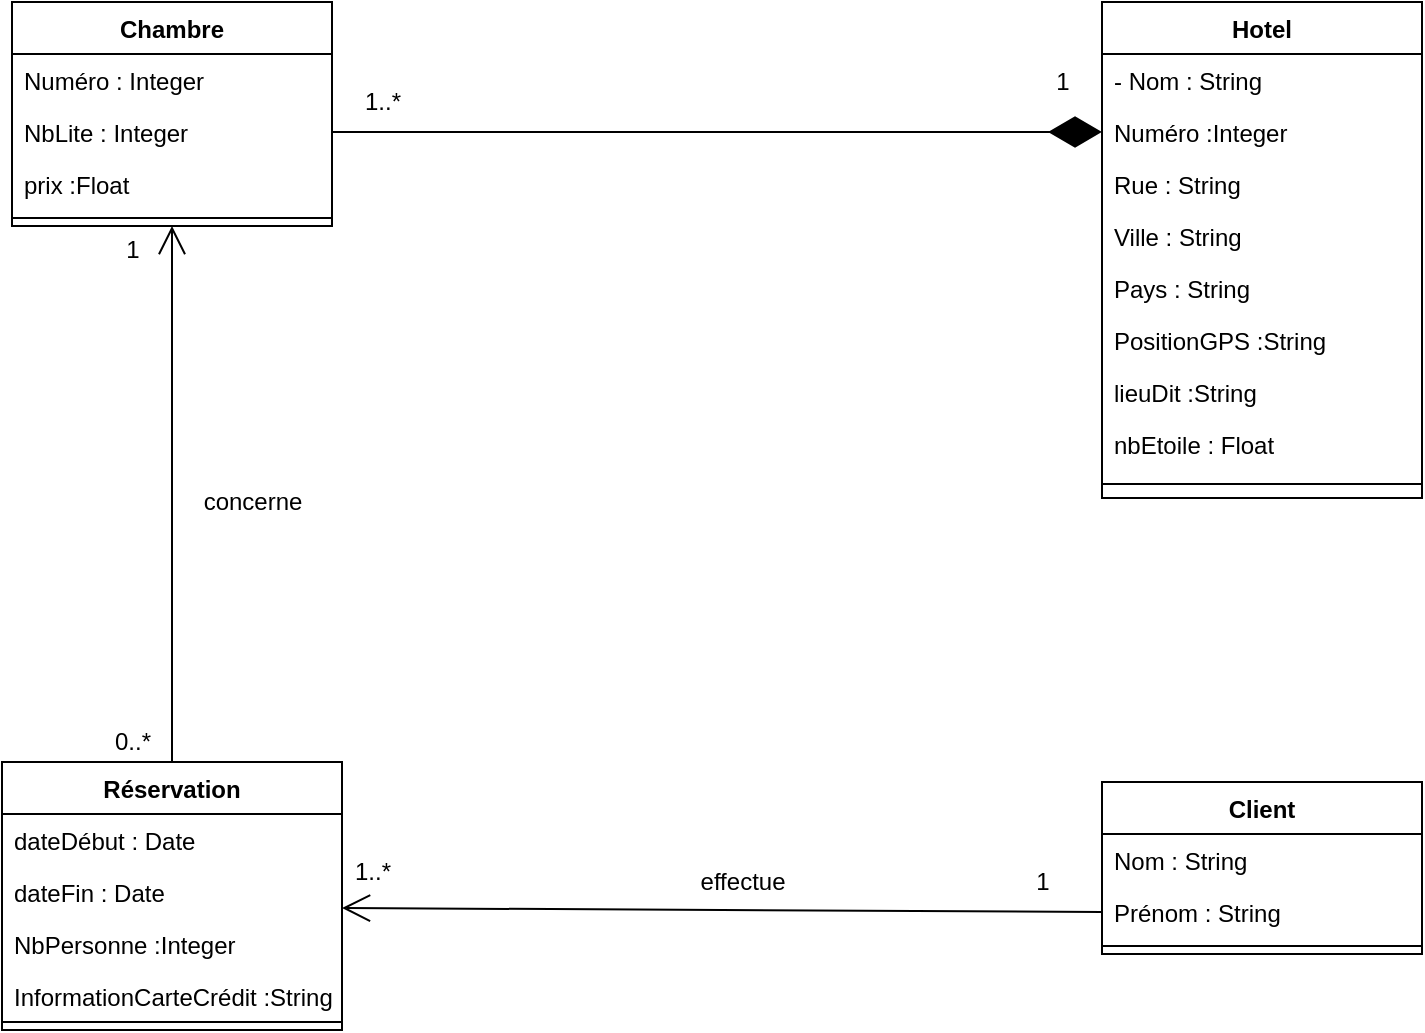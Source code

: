 <mxfile version="14.4.8" type="device"><diagram id="mG7_hMWHH8KBqK3ZhW5U" name="Page-1"><mxGraphModel dx="1278" dy="580" grid="1" gridSize="10" guides="1" tooltips="1" connect="1" arrows="1" fold="1" page="1" pageScale="1" pageWidth="827" pageHeight="1169" math="0" shadow="0"><root><mxCell id="0"/><mxCell id="1" parent="0"/><mxCell id="V560pev9ty5GGOx2AFZl-1" value="Hotel" style="swimlane;fontStyle=1;align=center;verticalAlign=top;childLayout=stackLayout;horizontal=1;startSize=26;horizontalStack=0;resizeParent=1;resizeParentMax=0;resizeLast=0;collapsible=1;marginBottom=0;" vertex="1" parent="1"><mxGeometry x="580" y="160" width="160" height="248" as="geometry"/></mxCell><mxCell id="V560pev9ty5GGOx2AFZl-2" value="- Nom : String" style="text;strokeColor=none;fillColor=none;align=left;verticalAlign=top;spacingLeft=4;spacingRight=4;overflow=hidden;rotatable=0;points=[[0,0.5],[1,0.5]];portConstraint=eastwest;" vertex="1" parent="V560pev9ty5GGOx2AFZl-1"><mxGeometry y="26" width="160" height="26" as="geometry"/></mxCell><mxCell id="V560pev9ty5GGOx2AFZl-3" value="Numéro :Integer" style="text;strokeColor=none;fillColor=none;align=left;verticalAlign=top;spacingLeft=4;spacingRight=4;overflow=hidden;rotatable=0;points=[[0,0.5],[1,0.5]];portConstraint=eastwest;" vertex="1" parent="V560pev9ty5GGOx2AFZl-1"><mxGeometry y="52" width="160" height="26" as="geometry"/></mxCell><mxCell id="V560pev9ty5GGOx2AFZl-4" value="Rue : String" style="text;strokeColor=none;fillColor=none;align=left;verticalAlign=top;spacingLeft=4;spacingRight=4;overflow=hidden;rotatable=0;points=[[0,0.5],[1,0.5]];portConstraint=eastwest;" vertex="1" parent="V560pev9ty5GGOx2AFZl-1"><mxGeometry y="78" width="160" height="26" as="geometry"/></mxCell><mxCell id="V560pev9ty5GGOx2AFZl-5" value="Ville : String" style="text;strokeColor=none;fillColor=none;align=left;verticalAlign=top;spacingLeft=4;spacingRight=4;overflow=hidden;rotatable=0;points=[[0,0.5],[1,0.5]];portConstraint=eastwest;" vertex="1" parent="V560pev9ty5GGOx2AFZl-1"><mxGeometry y="104" width="160" height="26" as="geometry"/></mxCell><mxCell id="V560pev9ty5GGOx2AFZl-6" value="Pays : String" style="text;strokeColor=none;fillColor=none;align=left;verticalAlign=top;spacingLeft=4;spacingRight=4;overflow=hidden;rotatable=0;points=[[0,0.5],[1,0.5]];portConstraint=eastwest;" vertex="1" parent="V560pev9ty5GGOx2AFZl-1"><mxGeometry y="130" width="160" height="26" as="geometry"/></mxCell><mxCell id="V560pev9ty5GGOx2AFZl-7" value="PositionGPS :String" style="text;strokeColor=none;fillColor=none;align=left;verticalAlign=top;spacingLeft=4;spacingRight=4;overflow=hidden;rotatable=0;points=[[0,0.5],[1,0.5]];portConstraint=eastwest;" vertex="1" parent="V560pev9ty5GGOx2AFZl-1"><mxGeometry y="156" width="160" height="26" as="geometry"/></mxCell><mxCell id="V560pev9ty5GGOx2AFZl-8" value="lieuDit :String" style="text;strokeColor=none;fillColor=none;align=left;verticalAlign=top;spacingLeft=4;spacingRight=4;overflow=hidden;rotatable=0;points=[[0,0.5],[1,0.5]];portConstraint=eastwest;" vertex="1" parent="V560pev9ty5GGOx2AFZl-1"><mxGeometry y="182" width="160" height="26" as="geometry"/></mxCell><mxCell id="V560pev9ty5GGOx2AFZl-9" value="nbEtoile : Float" style="text;strokeColor=none;fillColor=none;align=left;verticalAlign=top;spacingLeft=4;spacingRight=4;overflow=hidden;rotatable=0;points=[[0,0.5],[1,0.5]];portConstraint=eastwest;" vertex="1" parent="V560pev9ty5GGOx2AFZl-1"><mxGeometry y="208" width="160" height="26" as="geometry"/></mxCell><mxCell id="V560pev9ty5GGOx2AFZl-10" value="" style="line;strokeWidth=1;fillColor=none;align=left;verticalAlign=middle;spacingTop=-1;spacingLeft=3;spacingRight=3;rotatable=0;labelPosition=right;points=[];portConstraint=eastwest;" vertex="1" parent="V560pev9ty5GGOx2AFZl-1"><mxGeometry y="234" width="160" height="14" as="geometry"/></mxCell><mxCell id="V560pev9ty5GGOx2AFZl-11" value="Chambre" style="swimlane;fontStyle=1;align=center;verticalAlign=top;childLayout=stackLayout;horizontal=1;startSize=26;horizontalStack=0;resizeParent=1;resizeParentMax=0;resizeLast=0;collapsible=1;marginBottom=0;" vertex="1" parent="1"><mxGeometry x="35" y="160" width="160" height="112" as="geometry"/></mxCell><mxCell id="V560pev9ty5GGOx2AFZl-12" value="Numéro : Integer" style="text;strokeColor=none;fillColor=none;align=left;verticalAlign=top;spacingLeft=4;spacingRight=4;overflow=hidden;rotatable=0;points=[[0,0.5],[1,0.5]];portConstraint=eastwest;" vertex="1" parent="V560pev9ty5GGOx2AFZl-11"><mxGeometry y="26" width="160" height="26" as="geometry"/></mxCell><mxCell id="V560pev9ty5GGOx2AFZl-13" value="NbLite : Integer" style="text;strokeColor=none;fillColor=none;align=left;verticalAlign=top;spacingLeft=4;spacingRight=4;overflow=hidden;rotatable=0;points=[[0,0.5],[1,0.5]];portConstraint=eastwest;" vertex="1" parent="V560pev9ty5GGOx2AFZl-11"><mxGeometry y="52" width="160" height="26" as="geometry"/></mxCell><mxCell id="V560pev9ty5GGOx2AFZl-14" value="prix :Float" style="text;strokeColor=none;fillColor=none;align=left;verticalAlign=top;spacingLeft=4;spacingRight=4;overflow=hidden;rotatable=0;points=[[0,0.5],[1,0.5]];portConstraint=eastwest;" vertex="1" parent="V560pev9ty5GGOx2AFZl-11"><mxGeometry y="78" width="160" height="26" as="geometry"/></mxCell><mxCell id="V560pev9ty5GGOx2AFZl-15" value="" style="line;strokeWidth=1;fillColor=none;align=left;verticalAlign=middle;spacingTop=-1;spacingLeft=3;spacingRight=3;rotatable=0;labelPosition=right;points=[];portConstraint=eastwest;" vertex="1" parent="V560pev9ty5GGOx2AFZl-11"><mxGeometry y="104" width="160" height="8" as="geometry"/></mxCell><mxCell id="V560pev9ty5GGOx2AFZl-16" value="" style="endArrow=diamondThin;endFill=1;endSize=24;html=1;entryX=0;entryY=0.5;entryDx=0;entryDy=0;exitX=1;exitY=0.5;exitDx=0;exitDy=0;" edge="1" parent="1" source="V560pev9ty5GGOx2AFZl-13" target="V560pev9ty5GGOx2AFZl-3"><mxGeometry width="160" relative="1" as="geometry"><mxPoint x="320" y="220" as="sourcePoint"/><mxPoint x="480" y="220" as="targetPoint"/></mxGeometry></mxCell><mxCell id="V560pev9ty5GGOx2AFZl-17" value="1..*" style="text;html=1;align=center;verticalAlign=middle;resizable=0;points=[];autosize=1;" vertex="1" parent="1"><mxGeometry x="205" y="200" width="30" height="20" as="geometry"/></mxCell><mxCell id="V560pev9ty5GGOx2AFZl-18" value="1" style="text;html=1;align=center;verticalAlign=middle;resizable=0;points=[];autosize=1;" vertex="1" parent="1"><mxGeometry x="550" y="190" width="20" height="20" as="geometry"/></mxCell><mxCell id="V560pev9ty5GGOx2AFZl-19" value="Réservation" style="swimlane;fontStyle=1;align=center;verticalAlign=top;childLayout=stackLayout;horizontal=1;startSize=26;horizontalStack=0;resizeParent=1;resizeParentMax=0;resizeLast=0;collapsible=1;marginBottom=0;" vertex="1" parent="1"><mxGeometry x="30" y="540" width="170" height="134" as="geometry"/></mxCell><mxCell id="V560pev9ty5GGOx2AFZl-20" value="dateDébut : Date" style="text;strokeColor=none;fillColor=none;align=left;verticalAlign=top;spacingLeft=4;spacingRight=4;overflow=hidden;rotatable=0;points=[[0,0.5],[1,0.5]];portConstraint=eastwest;" vertex="1" parent="V560pev9ty5GGOx2AFZl-19"><mxGeometry y="26" width="170" height="26" as="geometry"/></mxCell><mxCell id="V560pev9ty5GGOx2AFZl-21" value="dateFin : Date" style="text;strokeColor=none;fillColor=none;align=left;verticalAlign=top;spacingLeft=4;spacingRight=4;overflow=hidden;rotatable=0;points=[[0,0.5],[1,0.5]];portConstraint=eastwest;" vertex="1" parent="V560pev9ty5GGOx2AFZl-19"><mxGeometry y="52" width="170" height="26" as="geometry"/></mxCell><mxCell id="V560pev9ty5GGOx2AFZl-22" value="NbPersonne :Integer" style="text;strokeColor=none;fillColor=none;align=left;verticalAlign=top;spacingLeft=4;spacingRight=4;overflow=hidden;rotatable=0;points=[[0,0.5],[1,0.5]];portConstraint=eastwest;" vertex="1" parent="V560pev9ty5GGOx2AFZl-19"><mxGeometry y="78" width="170" height="26" as="geometry"/></mxCell><mxCell id="V560pev9ty5GGOx2AFZl-40" value="InformationCarteCrédit :String" style="text;strokeColor=none;fillColor=none;align=left;verticalAlign=top;spacingLeft=4;spacingRight=4;overflow=hidden;rotatable=0;points=[[0,0.5],[1,0.5]];portConstraint=eastwest;" vertex="1" parent="V560pev9ty5GGOx2AFZl-19"><mxGeometry y="104" width="170" height="22" as="geometry"/></mxCell><mxCell id="V560pev9ty5GGOx2AFZl-23" value="" style="line;strokeWidth=1;fillColor=none;align=left;verticalAlign=middle;spacingTop=-1;spacingLeft=3;spacingRight=3;rotatable=0;labelPosition=right;points=[];portConstraint=eastwest;" vertex="1" parent="V560pev9ty5GGOx2AFZl-19"><mxGeometry y="126" width="170" height="8" as="geometry"/></mxCell><mxCell id="V560pev9ty5GGOx2AFZl-26" value="Client" style="swimlane;fontStyle=1;align=center;verticalAlign=top;childLayout=stackLayout;horizontal=1;startSize=26;horizontalStack=0;resizeParent=1;resizeParentMax=0;resizeLast=0;collapsible=1;marginBottom=0;" vertex="1" parent="1"><mxGeometry x="580" y="550" width="160" height="86" as="geometry"/></mxCell><mxCell id="V560pev9ty5GGOx2AFZl-27" value="Nom : String" style="text;strokeColor=none;fillColor=none;align=left;verticalAlign=top;spacingLeft=4;spacingRight=4;overflow=hidden;rotatable=0;points=[[0,0.5],[1,0.5]];portConstraint=eastwest;" vertex="1" parent="V560pev9ty5GGOx2AFZl-26"><mxGeometry y="26" width="160" height="26" as="geometry"/></mxCell><mxCell id="V560pev9ty5GGOx2AFZl-28" value="Prénom : String" style="text;strokeColor=none;fillColor=none;align=left;verticalAlign=top;spacingLeft=4;spacingRight=4;overflow=hidden;rotatable=0;points=[[0,0.5],[1,0.5]];portConstraint=eastwest;" vertex="1" parent="V560pev9ty5GGOx2AFZl-26"><mxGeometry y="52" width="160" height="26" as="geometry"/></mxCell><mxCell id="V560pev9ty5GGOx2AFZl-31" value="" style="line;strokeWidth=1;fillColor=none;align=left;verticalAlign=middle;spacingTop=-1;spacingLeft=3;spacingRight=3;rotatable=0;labelPosition=right;points=[];portConstraint=eastwest;" vertex="1" parent="V560pev9ty5GGOx2AFZl-26"><mxGeometry y="78" width="160" height="8" as="geometry"/></mxCell><mxCell id="V560pev9ty5GGOx2AFZl-32" value="" style="endArrow=open;endFill=1;endSize=12;html=1;exitX=0;exitY=0.5;exitDx=0;exitDy=0;" edge="1" parent="1" source="V560pev9ty5GGOx2AFZl-28"><mxGeometry width="160" relative="1" as="geometry"><mxPoint x="330" y="610" as="sourcePoint"/><mxPoint x="200" y="613" as="targetPoint"/></mxGeometry></mxCell><mxCell id="V560pev9ty5GGOx2AFZl-33" value="" style="endArrow=open;endFill=1;endSize=12;html=1;exitX=0.5;exitY=0;exitDx=0;exitDy=0;entryX=0.5;entryY=1;entryDx=0;entryDy=0;" edge="1" parent="1" source="V560pev9ty5GGOx2AFZl-19" target="V560pev9ty5GGOx2AFZl-11"><mxGeometry width="160" relative="1" as="geometry"><mxPoint x="120" y="490" as="sourcePoint"/><mxPoint x="120" y="298" as="targetPoint"/></mxGeometry></mxCell><mxCell id="V560pev9ty5GGOx2AFZl-34" value="1" style="text;html=1;align=center;verticalAlign=middle;resizable=0;points=[];autosize=1;" vertex="1" parent="1"><mxGeometry x="540" y="590" width="20" height="20" as="geometry"/></mxCell><mxCell id="V560pev9ty5GGOx2AFZl-35" value="1..*" style="text;html=1;align=center;verticalAlign=middle;resizable=0;points=[];autosize=1;" vertex="1" parent="1"><mxGeometry x="200" y="585" width="30" height="20" as="geometry"/></mxCell><mxCell id="V560pev9ty5GGOx2AFZl-36" value="0..*" style="text;html=1;align=center;verticalAlign=middle;resizable=0;points=[];autosize=1;" vertex="1" parent="1"><mxGeometry x="80" y="520" width="30" height="20" as="geometry"/></mxCell><mxCell id="V560pev9ty5GGOx2AFZl-38" value="concerne" style="text;html=1;align=center;verticalAlign=middle;resizable=0;points=[];autosize=1;" vertex="1" parent="1"><mxGeometry x="120" y="400" width="70" height="20" as="geometry"/></mxCell><mxCell id="V560pev9ty5GGOx2AFZl-39" value="effectue" style="text;html=1;align=center;verticalAlign=middle;resizable=0;points=[];autosize=1;" vertex="1" parent="1"><mxGeometry x="370" y="590" width="60" height="20" as="geometry"/></mxCell><mxCell id="V560pev9ty5GGOx2AFZl-41" value="1" style="text;html=1;align=center;verticalAlign=middle;resizable=0;points=[];autosize=1;" vertex="1" parent="1"><mxGeometry x="85" y="274" width="20" height="20" as="geometry"/></mxCell></root></mxGraphModel></diagram></mxfile>